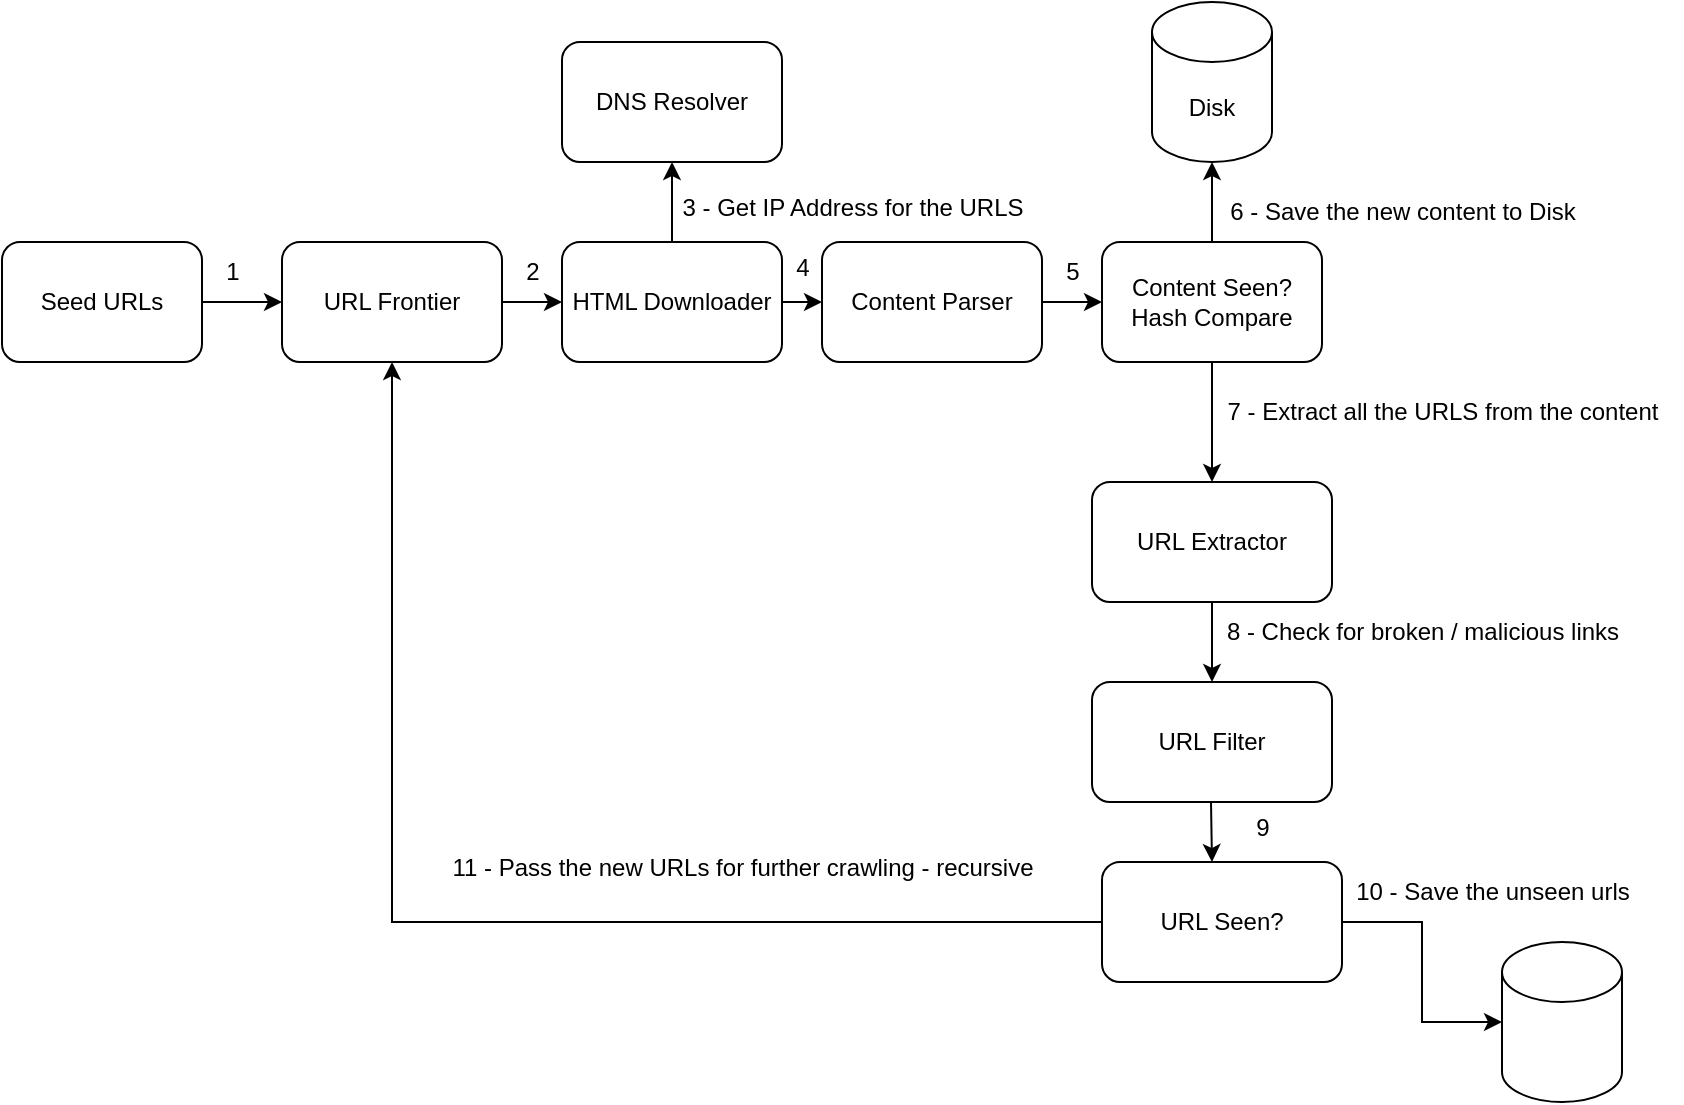 <mxfile version="24.6.4" type="github">
  <diagram name="Page-1" id="9YZQeC7lukbSuyksMz9J">
    <mxGraphModel dx="954" dy="501" grid="1" gridSize="10" guides="1" tooltips="1" connect="1" arrows="1" fold="1" page="1" pageScale="1" pageWidth="827" pageHeight="1169" math="0" shadow="0">
      <root>
        <mxCell id="0" />
        <mxCell id="1" parent="0" />
        <mxCell id="aMP9pCNw0gF_knRommP5-4" style="edgeStyle=orthogonalEdgeStyle;rounded=0;orthogonalLoop=1;jettySize=auto;html=1;exitX=1;exitY=0.5;exitDx=0;exitDy=0;entryX=0;entryY=0.5;entryDx=0;entryDy=0;" edge="1" parent="1" source="aMP9pCNw0gF_knRommP5-1" target="aMP9pCNw0gF_knRommP5-2">
          <mxGeometry relative="1" as="geometry" />
        </mxCell>
        <mxCell id="aMP9pCNw0gF_knRommP5-1" value="Seed URLs" style="rounded=1;whiteSpace=wrap;html=1;" vertex="1" parent="1">
          <mxGeometry x="40" y="120" width="100" height="60" as="geometry" />
        </mxCell>
        <mxCell id="aMP9pCNw0gF_knRommP5-8" style="edgeStyle=orthogonalEdgeStyle;rounded=0;orthogonalLoop=1;jettySize=auto;html=1;exitX=1;exitY=0.5;exitDx=0;exitDy=0;entryX=0;entryY=0.5;entryDx=0;entryDy=0;" edge="1" parent="1" source="aMP9pCNw0gF_knRommP5-2" target="aMP9pCNw0gF_knRommP5-6">
          <mxGeometry relative="1" as="geometry" />
        </mxCell>
        <mxCell id="aMP9pCNw0gF_knRommP5-2" value="URL Frontier" style="rounded=1;whiteSpace=wrap;html=1;" vertex="1" parent="1">
          <mxGeometry x="180" y="120" width="110" height="60" as="geometry" />
        </mxCell>
        <mxCell id="aMP9pCNw0gF_knRommP5-5" value="1" style="text;html=1;align=center;verticalAlign=middle;resizable=0;points=[];autosize=1;strokeColor=none;fillColor=none;" vertex="1" parent="1">
          <mxGeometry x="140" y="120" width="30" height="30" as="geometry" />
        </mxCell>
        <mxCell id="aMP9pCNw0gF_knRommP5-10" style="edgeStyle=orthogonalEdgeStyle;rounded=0;orthogonalLoop=1;jettySize=auto;html=1;exitX=0.5;exitY=0;exitDx=0;exitDy=0;entryX=0.5;entryY=1;entryDx=0;entryDy=0;" edge="1" parent="1" source="aMP9pCNw0gF_knRommP5-6" target="aMP9pCNw0gF_knRommP5-9">
          <mxGeometry relative="1" as="geometry" />
        </mxCell>
        <mxCell id="aMP9pCNw0gF_knRommP5-16" style="edgeStyle=orthogonalEdgeStyle;rounded=0;orthogonalLoop=1;jettySize=auto;html=1;exitX=1;exitY=0.5;exitDx=0;exitDy=0;entryX=0;entryY=0.5;entryDx=0;entryDy=0;" edge="1" parent="1" source="aMP9pCNw0gF_knRommP5-6" target="aMP9pCNw0gF_knRommP5-13">
          <mxGeometry relative="1" as="geometry" />
        </mxCell>
        <mxCell id="aMP9pCNw0gF_knRommP5-6" value="HTML Downloader" style="rounded=1;whiteSpace=wrap;html=1;" vertex="1" parent="1">
          <mxGeometry x="320" y="120" width="110" height="60" as="geometry" />
        </mxCell>
        <mxCell id="aMP9pCNw0gF_knRommP5-9" value="DNS Resolver" style="rounded=1;whiteSpace=wrap;html=1;" vertex="1" parent="1">
          <mxGeometry x="320" y="20" width="110" height="60" as="geometry" />
        </mxCell>
        <mxCell id="aMP9pCNw0gF_knRommP5-11" value="2" style="text;html=1;align=center;verticalAlign=middle;resizable=0;points=[];autosize=1;strokeColor=none;fillColor=none;" vertex="1" parent="1">
          <mxGeometry x="290" y="120" width="30" height="30" as="geometry" />
        </mxCell>
        <mxCell id="aMP9pCNw0gF_knRommP5-12" value="3 - Get IP Address for the URLS" style="text;html=1;align=center;verticalAlign=middle;resizable=0;points=[];autosize=1;strokeColor=none;fillColor=none;" vertex="1" parent="1">
          <mxGeometry x="370" y="88" width="190" height="30" as="geometry" />
        </mxCell>
        <mxCell id="aMP9pCNw0gF_knRommP5-17" style="edgeStyle=orthogonalEdgeStyle;rounded=0;orthogonalLoop=1;jettySize=auto;html=1;exitX=1;exitY=0.5;exitDx=0;exitDy=0;entryX=0;entryY=0.5;entryDx=0;entryDy=0;" edge="1" parent="1" source="aMP9pCNw0gF_knRommP5-13" target="aMP9pCNw0gF_knRommP5-14">
          <mxGeometry relative="1" as="geometry" />
        </mxCell>
        <mxCell id="aMP9pCNw0gF_knRommP5-13" value="Content Parser" style="rounded=1;whiteSpace=wrap;html=1;" vertex="1" parent="1">
          <mxGeometry x="450" y="120" width="110" height="60" as="geometry" />
        </mxCell>
        <mxCell id="aMP9pCNw0gF_knRommP5-23" style="edgeStyle=orthogonalEdgeStyle;rounded=0;orthogonalLoop=1;jettySize=auto;html=1;exitX=0.5;exitY=1;exitDx=0;exitDy=0;" edge="1" parent="1" source="aMP9pCNw0gF_knRommP5-14" target="aMP9pCNw0gF_knRommP5-22">
          <mxGeometry relative="1" as="geometry" />
        </mxCell>
        <mxCell id="aMP9pCNw0gF_knRommP5-14" value="Content Seen?&lt;div&gt;Hash Compare&lt;/div&gt;" style="rounded=1;whiteSpace=wrap;html=1;" vertex="1" parent="1">
          <mxGeometry x="590" y="120" width="110" height="60" as="geometry" />
        </mxCell>
        <mxCell id="aMP9pCNw0gF_knRommP5-15" value="Disk" style="shape=cylinder3;whiteSpace=wrap;html=1;boundedLbl=1;backgroundOutline=1;size=15;" vertex="1" parent="1">
          <mxGeometry x="615" width="60" height="80" as="geometry" />
        </mxCell>
        <mxCell id="aMP9pCNw0gF_knRommP5-18" style="edgeStyle=orthogonalEdgeStyle;rounded=0;orthogonalLoop=1;jettySize=auto;html=1;entryX=0.5;entryY=1;entryDx=0;entryDy=0;entryPerimeter=0;" edge="1" parent="1" source="aMP9pCNw0gF_knRommP5-14" target="aMP9pCNw0gF_knRommP5-15">
          <mxGeometry relative="1" as="geometry" />
        </mxCell>
        <mxCell id="aMP9pCNw0gF_knRommP5-19" value="4" style="text;html=1;align=center;verticalAlign=middle;resizable=0;points=[];autosize=1;strokeColor=none;fillColor=none;" vertex="1" parent="1">
          <mxGeometry x="425" y="118" width="30" height="30" as="geometry" />
        </mxCell>
        <mxCell id="aMP9pCNw0gF_knRommP5-20" value="5" style="text;html=1;align=center;verticalAlign=middle;resizable=0;points=[];autosize=1;strokeColor=none;fillColor=none;" vertex="1" parent="1">
          <mxGeometry x="560" y="120" width="30" height="30" as="geometry" />
        </mxCell>
        <mxCell id="aMP9pCNw0gF_knRommP5-21" value="6 - Save the new content to Disk" style="text;html=1;align=center;verticalAlign=middle;resizable=0;points=[];autosize=1;strokeColor=none;fillColor=none;" vertex="1" parent="1">
          <mxGeometry x="640" y="90" width="200" height="30" as="geometry" />
        </mxCell>
        <mxCell id="aMP9pCNw0gF_knRommP5-26" style="edgeStyle=orthogonalEdgeStyle;rounded=0;orthogonalLoop=1;jettySize=auto;html=1;exitX=0.5;exitY=1;exitDx=0;exitDy=0;" edge="1" parent="1" source="aMP9pCNw0gF_knRommP5-22" target="aMP9pCNw0gF_knRommP5-25">
          <mxGeometry relative="1" as="geometry" />
        </mxCell>
        <mxCell id="aMP9pCNw0gF_knRommP5-22" value="URL Extractor" style="rounded=1;whiteSpace=wrap;html=1;" vertex="1" parent="1">
          <mxGeometry x="585" y="240" width="120" height="60" as="geometry" />
        </mxCell>
        <mxCell id="aMP9pCNw0gF_knRommP5-24" value="7 - Extract all the URLS from the content" style="text;html=1;align=center;verticalAlign=middle;resizable=0;points=[];autosize=1;strokeColor=none;fillColor=none;" vertex="1" parent="1">
          <mxGeometry x="640" y="190" width="240" height="30" as="geometry" />
        </mxCell>
        <mxCell id="aMP9pCNw0gF_knRommP5-25" value="URL Filter" style="rounded=1;whiteSpace=wrap;html=1;" vertex="1" parent="1">
          <mxGeometry x="585" y="340" width="120" height="60" as="geometry" />
        </mxCell>
        <mxCell id="aMP9pCNw0gF_knRommP5-27" value="8 - Check for broken / malicious links" style="text;html=1;align=center;verticalAlign=middle;resizable=0;points=[];autosize=1;strokeColor=none;fillColor=none;" vertex="1" parent="1">
          <mxGeometry x="640" y="300" width="220" height="30" as="geometry" />
        </mxCell>
        <mxCell id="aMP9pCNw0gF_knRommP5-37" style="edgeStyle=orthogonalEdgeStyle;rounded=0;orthogonalLoop=1;jettySize=auto;html=1;entryX=0.5;entryY=1;entryDx=0;entryDy=0;" edge="1" parent="1" source="aMP9pCNw0gF_knRommP5-28" target="aMP9pCNw0gF_knRommP5-2">
          <mxGeometry relative="1" as="geometry">
            <mxPoint x="240" y="190" as="targetPoint" />
          </mxGeometry>
        </mxCell>
        <mxCell id="aMP9pCNw0gF_knRommP5-39" style="edgeStyle=orthogonalEdgeStyle;rounded=0;orthogonalLoop=1;jettySize=auto;html=1;exitX=1;exitY=0.5;exitDx=0;exitDy=0;" edge="1" parent="1" source="aMP9pCNw0gF_knRommP5-28" target="aMP9pCNw0gF_knRommP5-38">
          <mxGeometry relative="1" as="geometry" />
        </mxCell>
        <mxCell id="aMP9pCNw0gF_knRommP5-28" value="URL Seen?" style="rounded=1;whiteSpace=wrap;html=1;" vertex="1" parent="1">
          <mxGeometry x="590" y="430" width="120" height="60" as="geometry" />
        </mxCell>
        <mxCell id="aMP9pCNw0gF_knRommP5-33" value="" style="endArrow=classic;html=1;rounded=0;" edge="1" parent="1">
          <mxGeometry width="50" height="50" relative="1" as="geometry">
            <mxPoint x="644.5" y="400" as="sourcePoint" />
            <mxPoint x="645" y="430" as="targetPoint" />
          </mxGeometry>
        </mxCell>
        <mxCell id="aMP9pCNw0gF_knRommP5-34" value="9" style="text;html=1;align=center;verticalAlign=middle;resizable=0;points=[];autosize=1;strokeColor=none;fillColor=none;" vertex="1" parent="1">
          <mxGeometry x="655" y="398" width="30" height="30" as="geometry" />
        </mxCell>
        <mxCell id="aMP9pCNw0gF_knRommP5-38" value="" style="shape=cylinder3;whiteSpace=wrap;html=1;boundedLbl=1;backgroundOutline=1;size=15;" vertex="1" parent="1">
          <mxGeometry x="790" y="470" width="60" height="80" as="geometry" />
        </mxCell>
        <mxCell id="aMP9pCNw0gF_knRommP5-40" value="10 - Save the unseen urls" style="text;html=1;align=center;verticalAlign=middle;resizable=0;points=[];autosize=1;strokeColor=none;fillColor=none;" vertex="1" parent="1">
          <mxGeometry x="705" y="430" width="160" height="30" as="geometry" />
        </mxCell>
        <mxCell id="aMP9pCNw0gF_knRommP5-41" value="11 - Pass the new URLs for further crawling - recursive" style="text;html=1;align=center;verticalAlign=middle;resizable=0;points=[];autosize=1;strokeColor=none;fillColor=none;" vertex="1" parent="1">
          <mxGeometry x="255" y="418" width="310" height="30" as="geometry" />
        </mxCell>
      </root>
    </mxGraphModel>
  </diagram>
</mxfile>
